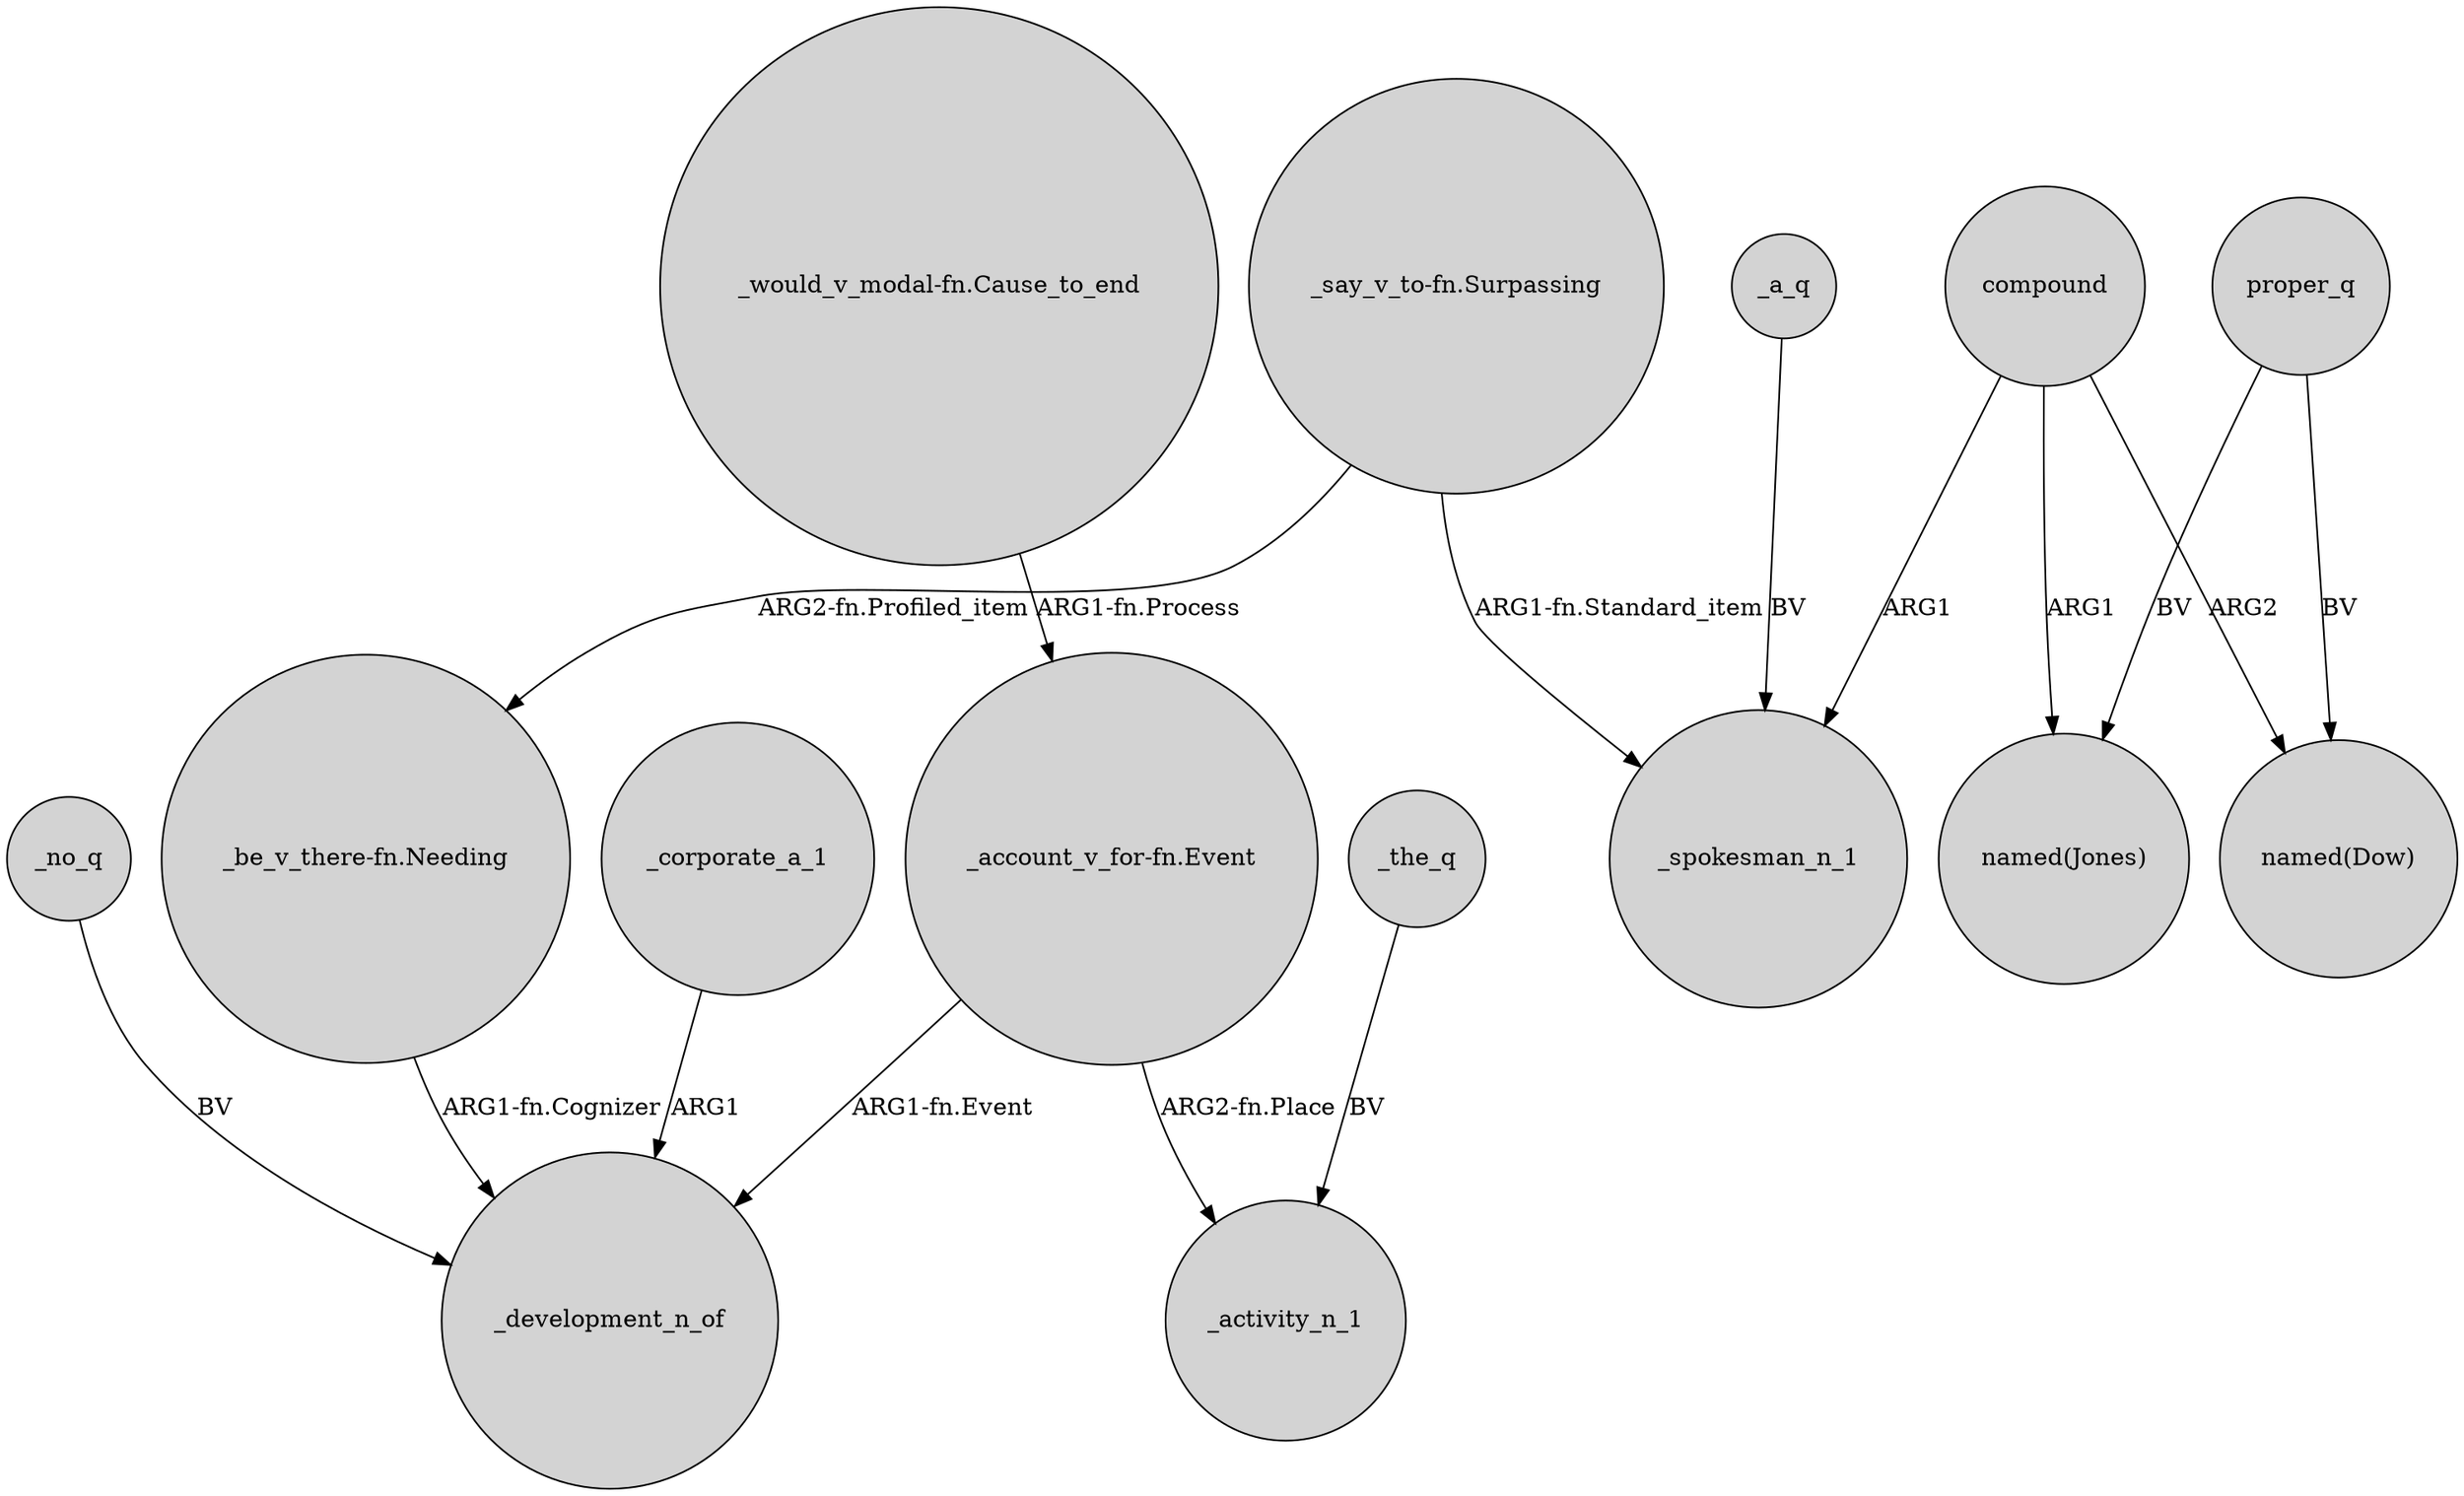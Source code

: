 digraph {
	node [shape=circle style=filled]
	"_say_v_to-fn.Surpassing" -> "_be_v_there-fn.Needing" [label="ARG2-fn.Profiled_item"]
	"_account_v_for-fn.Event" -> _activity_n_1 [label="ARG2-fn.Place"]
	_the_q -> _activity_n_1 [label=BV]
	compound -> _spokesman_n_1 [label=ARG1]
	_no_q -> _development_n_of [label=BV]
	compound -> "named(Jones)" [label=ARG1]
	"_be_v_there-fn.Needing" -> _development_n_of [label="ARG1-fn.Cognizer"]
	proper_q -> "named(Jones)" [label=BV]
	proper_q -> "named(Dow)" [label=BV]
	"_say_v_to-fn.Surpassing" -> _spokesman_n_1 [label="ARG1-fn.Standard_item"]
	_a_q -> _spokesman_n_1 [label=BV]
	_corporate_a_1 -> _development_n_of [label=ARG1]
	"_would_v_modal-fn.Cause_to_end" -> "_account_v_for-fn.Event" [label="ARG1-fn.Process"]
	compound -> "named(Dow)" [label=ARG2]
	"_account_v_for-fn.Event" -> _development_n_of [label="ARG1-fn.Event"]
}

